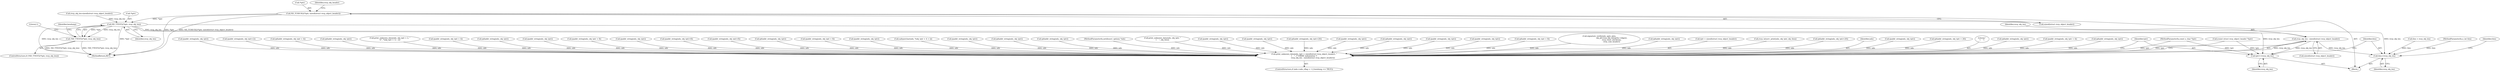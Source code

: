 digraph "0_tcpdump_3c8a2b0e91d8d8947e89384dacf6b54673083e71@pointer" {
"1000175" [label="(Call,ND_TCHECK2(*tptr, sizeof(struct rsvp_object_header)))"];
"1000326" [label="(Call,ND_TTEST2(*tptr, rsvp_obj_len))"];
"1000325" [label="(Call,!ND_TTEST2(*tptr, rsvp_obj_len))"];
"1003352" [label="(Call,rsvp_obj_len - sizeof(struct rsvp_object_header))"];
"1003345" [label="(Call,print_unknown_data(ndo, tptr + sizeof(struct rsvp_object_header), \"\n\t    \", /* FIXME indentation */\n                               rsvp_obj_len - sizeof(struct rsvp_object_header)))"];
"1003356" [label="(Call,tptr+=rsvp_obj_len)"];
"1003359" [label="(Call,tlen-=rsvp_obj_len)"];
"1003346" [label="(Identifier,ndo)"];
"1003345" [label="(Call,print_unknown_data(ndo, tptr + sizeof(struct rsvp_object_header), \"\n\t    \", /* FIXME indentation */\n                               rsvp_obj_len - sizeof(struct rsvp_object_header)))"];
"1000324" [label="(ControlStructure,if (!ND_TTEST2(*tptr, rsvp_obj_len)))"];
"1002239" [label="(Call,ipaddr_string(ndo, obj_tptr))"];
"1002280" [label="(Call,ip6addr_string(ndo, obj_tptr+20))"];
"1002179" [label="(Call,ip6addr_string(ndo, obj_tptr))"];
"1000361" [label="(Call,ipaddr_string(ndo, obj_tptr))"];
"1000326" [label="(Call,ND_TTEST2(*tptr, rsvp_obj_len))"];
"1002656" [label="(Call,ipaddr_string(ndo, obj_tptr))"];
"1003388" [label="(MethodReturn,RET)"];
"1000504" [label="(Call,ip6addr_string(ndo, obj_tptr + 8))"];
"1003077" [label="(Call,signature_verify(ndo, pptr, plen,\n                                            obj_ptr.rsvp_obj_integrity->digest,\n                                            rsvp_clear_checksum,\n                                            rsvp_com_header))"];
"1000909" [label="(Call,ip6addr_string(ndo, obj_tptr))"];
"1003347" [label="(Call,tptr + sizeof(struct rsvp_object_header))"];
"1002105" [label="(Call,rsvp_intserv_print(ndo, obj_tptr, obj_tlen))"];
"1000950" [label="(Call,ip6addr_string(ndo, obj_tptr+20))"];
"1000182" [label="(Call,(const struct rsvp_object_header *)tptr)"];
"1000332" [label="(Literal,1)"];
"1002149" [label="(Call,ipaddr_string(ndo, obj_tptr))"];
"1000469" [label="(Call,ip6addr_string(ndo, obj_tptr + 20))"];
"1003351" [label="(Literal,\"\n\t    \")"];
"1003303" [label="(Call,ip6addr_string(ndo, obj_tptr))"];
"1002577" [label="(Call,ipaddr_string(ndo, obj_tptr + 4))"];
"1003358" [label="(Identifier,rsvp_obj_len)"];
"1000299" [label="(Call,tlen < rsvp_obj_len)"];
"1003359" [label="(Call,tlen-=rsvp_obj_len)"];
"1001957" [label="(Call,ip6addr_string(ndo, obj_tptr))"];
"1000325" [label="(Call,!ND_TTEST2(*tptr, rsvp_obj_len))"];
"1000982" [label="(Call,ipaddr_string(ndo, obj_tptr))"];
"1000174" [label="(Block,)"];
"1003335" [label="(ControlStructure,if (ndo->ndo_vflag > 1 || hexdump == TRUE))"];
"1000178" [label="(Call,sizeof(struct rsvp_object_header))"];
"1001403" [label="(Call,ipaddr_string(ndo, obj_tptr+2))"];
"1001788" [label="(Call,ip6addr_string(ndo, obj_tptr + 4))"];
"1000408" [label="(Call,ip6addr_string(ndo, obj_tptr))"];
"1000176" [label="(Call,*tptr)"];
"1000320" [label="(Call,rsvp_obj_len-sizeof(struct rsvp_object_header))"];
"1002874" [label="(Call,print_unknown_data(ndo, obj_tptr + 2, \"\n\t\t\", *(obj_tptr + 1) - 2))"];
"1001767" [label="(Call,ipaddr_string(ndo, obj_tptr + 4))"];
"1000707" [label="(Call,ip6addr_string(ndo, obj_tptr))"];
"1000679" [label="(Call,ipaddr_string(ndo, obj_tptr))"];
"1000540" [label="(Call,ipaddr_string(ndo, obj_tptr + 8))"];
"1002312" [label="(Call,ipaddr_string(ndo, obj_tptr))"];
"1003353" [label="(Identifier,rsvp_obj_len)"];
"1001023" [label="(Call,ipaddr_string(ndo, obj_tptr+8))"];
"1002353" [label="(Call,ipaddr_string(ndo, obj_tptr+8))"];
"1002746" [label="(Call,ip6addr_string(ndo, obj_tptr))"];
"1000577" [label="(Call,ipaddr_string(ndo, obj_tptr + 8))"];
"1000175" [label="(Call,ND_TCHECK2(*tptr, sizeof(struct rsvp_object_header)))"];
"1003357" [label="(Identifier,tptr)"];
"1001612" [label="(Call,safeputchar(ndo, *(obj_tptr + 4 + i)))"];
"1000614" [label="(Call,ipaddr_string(ndo, obj_tptr))"];
"1002209" [label="(Call,ip6addr_string(ndo, obj_tptr))"];
"1003354" [label="(Call,sizeof(struct rsvp_object_header))"];
"1003360" [label="(Identifier,tlen)"];
"1000334" [label="(Identifier,hexdump)"];
"1000642" [label="(Call,ip6addr_string(ndo, obj_tptr))"];
"1003361" [label="(Identifier,rsvp_obj_len)"];
"1003356" [label="(Call,tptr+=rsvp_obj_len)"];
"1000181" [label="(Identifier,rsvp_obj_header)"];
"1000329" [label="(Identifier,rsvp_obj_len)"];
"1000148" [label="(MethodParameterIn,u_int tlen)"];
"1000171" [label="(Identifier,tlen)"];
"1000143" [label="(MethodParameterIn,netdissect_options *ndo)"];
"1003329" [label="(Call,print_unknown_data(ndo, obj_tptr, \"\n\t    \", obj_tlen))"];
"1001921" [label="(Call,ipaddr_string(ndo, obj_tptr))"];
"1003278" [label="(Call,ipaddr_string(ndo, obj_tptr))"];
"1000146" [label="(MethodParameterIn,const u_char *tptr)"];
"1000879" [label="(Call,ipaddr_string(ndo, obj_tptr))"];
"1003352" [label="(Call,rsvp_obj_len - sizeof(struct rsvp_object_header))"];
"1000327" [label="(Call,*tptr)"];
"1000175" -> "1000174"  [label="AST: "];
"1000175" -> "1000178"  [label="CFG: "];
"1000176" -> "1000175"  [label="AST: "];
"1000178" -> "1000175"  [label="AST: "];
"1000181" -> "1000175"  [label="CFG: "];
"1000175" -> "1003388"  [label="DDG: *tptr"];
"1000175" -> "1003388"  [label="DDG: ND_TCHECK2(*tptr, sizeof(struct rsvp_object_header))"];
"1000175" -> "1000326"  [label="DDG: *tptr"];
"1000326" -> "1000325"  [label="AST: "];
"1000326" -> "1000329"  [label="CFG: "];
"1000327" -> "1000326"  [label="AST: "];
"1000329" -> "1000326"  [label="AST: "];
"1000325" -> "1000326"  [label="CFG: "];
"1000326" -> "1003388"  [label="DDG: rsvp_obj_len"];
"1000326" -> "1003388"  [label="DDG: *tptr"];
"1000326" -> "1000325"  [label="DDG: *tptr"];
"1000326" -> "1000325"  [label="DDG: rsvp_obj_len"];
"1000320" -> "1000326"  [label="DDG: rsvp_obj_len"];
"1000326" -> "1003352"  [label="DDG: rsvp_obj_len"];
"1000326" -> "1003356"  [label="DDG: rsvp_obj_len"];
"1000326" -> "1003359"  [label="DDG: rsvp_obj_len"];
"1000325" -> "1000324"  [label="AST: "];
"1000332" -> "1000325"  [label="CFG: "];
"1000334" -> "1000325"  [label="CFG: "];
"1000325" -> "1003388"  [label="DDG: ND_TTEST2(*tptr, rsvp_obj_len)"];
"1000325" -> "1003388"  [label="DDG: !ND_TTEST2(*tptr, rsvp_obj_len)"];
"1003352" -> "1003345"  [label="AST: "];
"1003352" -> "1003354"  [label="CFG: "];
"1003353" -> "1003352"  [label="AST: "];
"1003354" -> "1003352"  [label="AST: "];
"1003345" -> "1003352"  [label="CFG: "];
"1003352" -> "1003345"  [label="DDG: rsvp_obj_len"];
"1003352" -> "1003356"  [label="DDG: rsvp_obj_len"];
"1003352" -> "1003359"  [label="DDG: rsvp_obj_len"];
"1003345" -> "1003335"  [label="AST: "];
"1003346" -> "1003345"  [label="AST: "];
"1003347" -> "1003345"  [label="AST: "];
"1003351" -> "1003345"  [label="AST: "];
"1003357" -> "1003345"  [label="CFG: "];
"1000642" -> "1003345"  [label="DDG: ndo"];
"1003303" -> "1003345"  [label="DDG: ndo"];
"1001023" -> "1003345"  [label="DDG: ndo"];
"1002179" -> "1003345"  [label="DDG: ndo"];
"1003329" -> "1003345"  [label="DDG: ndo"];
"1002105" -> "1003345"  [label="DDG: ndo"];
"1000408" -> "1003345"  [label="DDG: ndo"];
"1000679" -> "1003345"  [label="DDG: ndo"];
"1002239" -> "1003345"  [label="DDG: ndo"];
"1001403" -> "1003345"  [label="DDG: ndo"];
"1003278" -> "1003345"  [label="DDG: ndo"];
"1000614" -> "1003345"  [label="DDG: ndo"];
"1000982" -> "1003345"  [label="DDG: ndo"];
"1003077" -> "1003345"  [label="DDG: ndo"];
"1001612" -> "1003345"  [label="DDG: ndo"];
"1001921" -> "1003345"  [label="DDG: ndo"];
"1001957" -> "1003345"  [label="DDG: ndo"];
"1000707" -> "1003345"  [label="DDG: ndo"];
"1002353" -> "1003345"  [label="DDG: ndo"];
"1002746" -> "1003345"  [label="DDG: ndo"];
"1002280" -> "1003345"  [label="DDG: ndo"];
"1000577" -> "1003345"  [label="DDG: ndo"];
"1002209" -> "1003345"  [label="DDG: ndo"];
"1000950" -> "1003345"  [label="DDG: ndo"];
"1000909" -> "1003345"  [label="DDG: ndo"];
"1000504" -> "1003345"  [label="DDG: ndo"];
"1002149" -> "1003345"  [label="DDG: ndo"];
"1000361" -> "1003345"  [label="DDG: ndo"];
"1001767" -> "1003345"  [label="DDG: ndo"];
"1002312" -> "1003345"  [label="DDG: ndo"];
"1002874" -> "1003345"  [label="DDG: ndo"];
"1000879" -> "1003345"  [label="DDG: ndo"];
"1002656" -> "1003345"  [label="DDG: ndo"];
"1002577" -> "1003345"  [label="DDG: ndo"];
"1000469" -> "1003345"  [label="DDG: ndo"];
"1000540" -> "1003345"  [label="DDG: ndo"];
"1001788" -> "1003345"  [label="DDG: ndo"];
"1000143" -> "1003345"  [label="DDG: ndo"];
"1000146" -> "1003345"  [label="DDG: tptr"];
"1000182" -> "1003345"  [label="DDG: tptr"];
"1003356" -> "1000174"  [label="AST: "];
"1003356" -> "1003358"  [label="CFG: "];
"1003357" -> "1003356"  [label="AST: "];
"1003358" -> "1003356"  [label="AST: "];
"1003360" -> "1003356"  [label="CFG: "];
"1000146" -> "1003356"  [label="DDG: tptr"];
"1000182" -> "1003356"  [label="DDG: tptr"];
"1003359" -> "1000174"  [label="AST: "];
"1003359" -> "1003361"  [label="CFG: "];
"1003360" -> "1003359"  [label="AST: "];
"1003361" -> "1003359"  [label="AST: "];
"1000171" -> "1003359"  [label="CFG: "];
"1000299" -> "1003359"  [label="DDG: tlen"];
"1000148" -> "1003359"  [label="DDG: tlen"];
}
